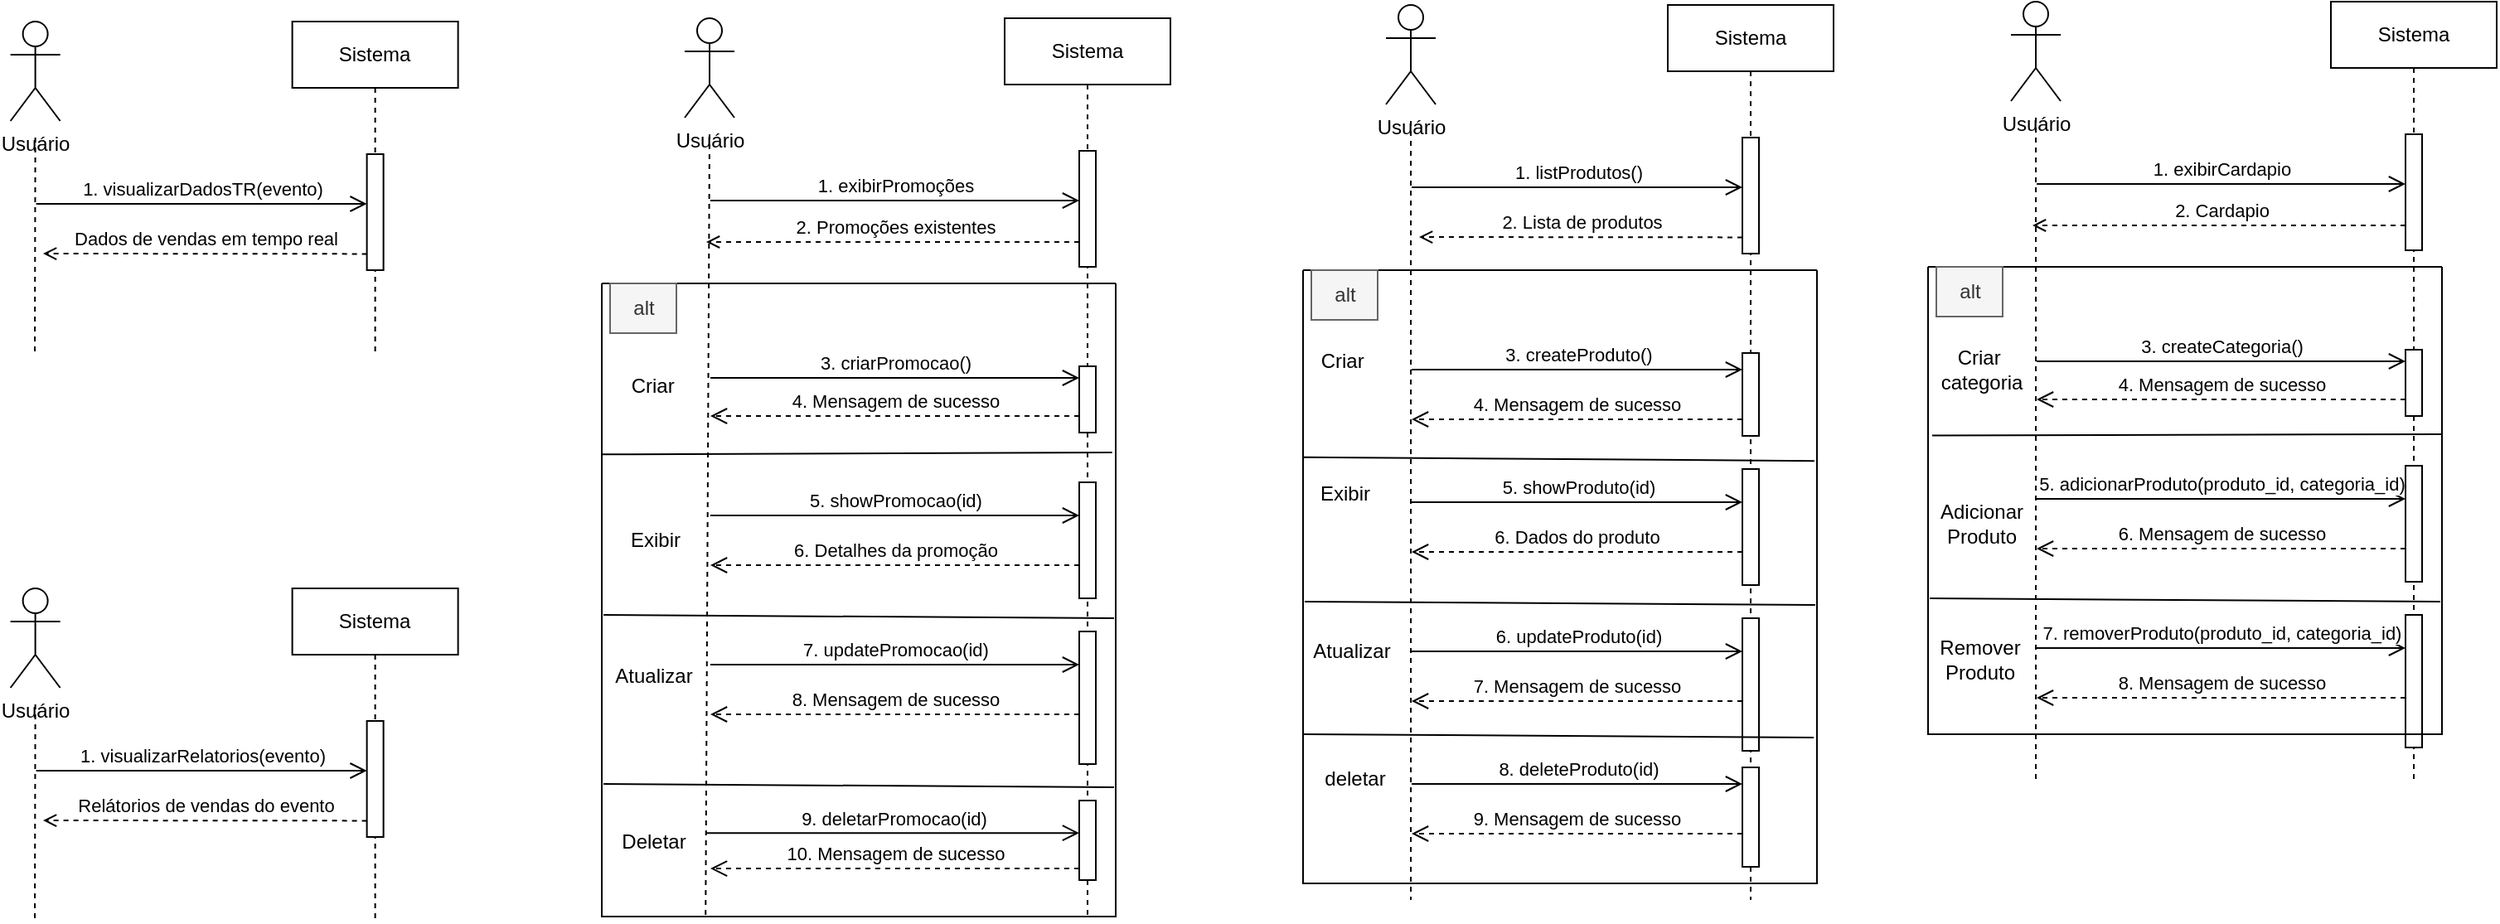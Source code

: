 <mxfile version="25.0.1">
  <diagram name="Page-1" id="2YBvvXClWsGukQMizWep">
    <mxGraphModel dx="2443" dy="858" grid="1" gridSize="10" guides="1" tooltips="1" connect="1" arrows="1" fold="1" page="1" pageScale="1" pageWidth="850" pageHeight="1100" math="0" shadow="0">
      <root>
        <mxCell id="0" />
        <mxCell id="1" parent="0" />
        <mxCell id="aM9ryv3xv72pqoxQDRHE-5" value="Sistema" style="shape=umlLifeline;perimeter=lifelinePerimeter;whiteSpace=wrap;html=1;container=0;dropTarget=0;collapsible=0;recursiveResize=0;outlineConnect=0;portConstraint=eastwest;newEdgeStyle={&quot;edgeStyle&quot;:&quot;elbowEdgeStyle&quot;,&quot;elbow&quot;:&quot;vertical&quot;,&quot;curved&quot;:0,&quot;rounded&quot;:0};" parent="1" vertex="1">
          <mxGeometry x="220" y="20" width="100" height="540" as="geometry" />
        </mxCell>
        <mxCell id="aM9ryv3xv72pqoxQDRHE-6" value="" style="html=1;points=[];perimeter=orthogonalPerimeter;outlineConnect=0;targetShapes=umlLifeline;portConstraint=eastwest;newEdgeStyle={&quot;edgeStyle&quot;:&quot;elbowEdgeStyle&quot;,&quot;elbow&quot;:&quot;vertical&quot;,&quot;curved&quot;:0,&quot;rounded&quot;:0};" parent="aM9ryv3xv72pqoxQDRHE-5" vertex="1">
          <mxGeometry x="45" y="80" width="10" height="70" as="geometry" />
        </mxCell>
        <mxCell id="7P23fWCcZTtkgC-bO-uN-14" value="" style="html=1;points=[];perimeter=orthogonalPerimeter;outlineConnect=0;targetShapes=umlLifeline;portConstraint=eastwest;newEdgeStyle={&quot;edgeStyle&quot;:&quot;elbowEdgeStyle&quot;,&quot;elbow&quot;:&quot;vertical&quot;,&quot;curved&quot;:0,&quot;rounded&quot;:0};" parent="aM9ryv3xv72pqoxQDRHE-5" vertex="1">
          <mxGeometry x="45" y="210" width="10" height="50" as="geometry" />
        </mxCell>
        <mxCell id="7P23fWCcZTtkgC-bO-uN-26" value="" style="html=1;points=[];perimeter=orthogonalPerimeter;outlineConnect=0;targetShapes=umlLifeline;portConstraint=eastwest;newEdgeStyle={&quot;edgeStyle&quot;:&quot;elbowEdgeStyle&quot;,&quot;elbow&quot;:&quot;vertical&quot;,&quot;curved&quot;:0,&quot;rounded&quot;:0};" parent="aM9ryv3xv72pqoxQDRHE-5" vertex="1">
          <mxGeometry x="45" y="370" width="10" height="80" as="geometry" />
        </mxCell>
        <mxCell id="7P23fWCcZTtkgC-bO-uN-30" value="" style="html=1;points=[];perimeter=orthogonalPerimeter;outlineConnect=0;targetShapes=umlLifeline;portConstraint=eastwest;newEdgeStyle={&quot;edgeStyle&quot;:&quot;elbowEdgeStyle&quot;,&quot;elbow&quot;:&quot;vertical&quot;,&quot;curved&quot;:0,&quot;rounded&quot;:0};" parent="aM9ryv3xv72pqoxQDRHE-5" vertex="1">
          <mxGeometry x="45" y="460" width="10" height="60" as="geometry" />
        </mxCell>
        <mxCell id="aM9ryv3xv72pqoxQDRHE-8" value="6. Dados do produto" style="html=1;verticalAlign=bottom;endArrow=open;dashed=1;endSize=8;edgeStyle=elbowEdgeStyle;elbow=vertical;curved=0;rounded=0;" parent="1" edge="1">
          <mxGeometry relative="1" as="geometry">
            <mxPoint x="65.5" y="350" as="targetPoint" />
            <Array as="points">
              <mxPoint x="185.5" y="350" />
            </Array>
            <mxPoint x="265" y="350" as="sourcePoint" />
          </mxGeometry>
        </mxCell>
        <mxCell id="aM9ryv3xv72pqoxQDRHE-10" value="5. showProduto(id)" style="html=1;verticalAlign=bottom;endArrow=open;endSize=8;edgeStyle=elbowEdgeStyle;elbow=vertical;curved=0;rounded=0;" parent="1" edge="1">
          <mxGeometry relative="1" as="geometry">
            <mxPoint x="265" y="320" as="targetPoint" />
            <Array as="points">
              <mxPoint x="175.5" y="320" />
            </Array>
            <mxPoint x="65.5" y="320" as="sourcePoint" />
          </mxGeometry>
        </mxCell>
        <mxCell id="7P23fWCcZTtkgC-bO-uN-1" value="Usuário&lt;div&gt;&lt;br&gt;&lt;/div&gt;" style="shape=umlActor;verticalLabelPosition=bottom;verticalAlign=top;html=1;outlineConnect=0;" parent="1" vertex="1">
          <mxGeometry x="50" y="20" width="30" height="60" as="geometry" />
        </mxCell>
        <mxCell id="7P23fWCcZTtkgC-bO-uN-5" value="" style="endArrow=none;dashed=1;html=1;rounded=0;" parent="1" edge="1">
          <mxGeometry width="50" height="50" relative="1" as="geometry">
            <mxPoint x="65" y="90" as="sourcePoint" />
            <mxPoint x="65" y="560" as="targetPoint" />
          </mxGeometry>
        </mxCell>
        <mxCell id="7P23fWCcZTtkgC-bO-uN-9" value="" style="html=1;points=[];perimeter=orthogonalPerimeter;outlineConnect=0;targetShapes=umlLifeline;portConstraint=eastwest;newEdgeStyle={&quot;edgeStyle&quot;:&quot;elbowEdgeStyle&quot;,&quot;elbow&quot;:&quot;vertical&quot;,&quot;curved&quot;:0,&quot;rounded&quot;:0};" parent="1" vertex="1">
          <mxGeometry x="265" y="300" width="10" height="70" as="geometry" />
        </mxCell>
        <mxCell id="7P23fWCcZTtkgC-bO-uN-13" value="1. listProdutos()" style="html=1;verticalAlign=bottom;endArrow=open;endSize=8;edgeStyle=elbowEdgeStyle;elbow=vertical;curved=0;rounded=0;" parent="1" edge="1">
          <mxGeometry relative="1" as="geometry">
            <mxPoint x="265" y="130" as="targetPoint" />
            <Array as="points">
              <mxPoint x="175.5" y="130" />
            </Array>
            <mxPoint x="65.5" y="130" as="sourcePoint" />
          </mxGeometry>
        </mxCell>
        <mxCell id="aM9ryv3xv72pqoxQDRHE-9" value="2. Lista de produtos" style="html=1;verticalAlign=bottom;endArrow=open;edgeStyle=elbowEdgeStyle;elbow=vertical;curved=0;rounded=0;dashed=1;endFill=0;" parent="1" edge="1">
          <mxGeometry relative="1" as="geometry">
            <mxPoint x="265" y="160.2" as="sourcePoint" />
            <Array as="points">
              <mxPoint x="60" y="160" />
            </Array>
            <mxPoint x="70" y="160" as="targetPoint" />
          </mxGeometry>
        </mxCell>
        <mxCell id="7P23fWCcZTtkgC-bO-uN-24" value="3. createProduto()" style="html=1;verticalAlign=bottom;endArrow=open;endSize=8;edgeStyle=elbowEdgeStyle;elbow=vertical;curved=0;rounded=0;" parent="1" edge="1">
          <mxGeometry relative="1" as="geometry">
            <mxPoint x="265" y="240" as="targetPoint" />
            <Array as="points">
              <mxPoint x="175.5" y="240" />
            </Array>
            <mxPoint x="65.5" y="240" as="sourcePoint" />
          </mxGeometry>
        </mxCell>
        <mxCell id="7P23fWCcZTtkgC-bO-uN-25" value="4. Mensagem de sucesso" style="html=1;verticalAlign=bottom;endArrow=open;dashed=1;endSize=8;edgeStyle=elbowEdgeStyle;elbow=vertical;curved=0;rounded=0;" parent="1" edge="1">
          <mxGeometry relative="1" as="geometry">
            <mxPoint x="65.5" y="270" as="targetPoint" />
            <Array as="points">
              <mxPoint x="185.5" y="270" />
            </Array>
            <mxPoint x="265" y="270" as="sourcePoint" />
          </mxGeometry>
        </mxCell>
        <mxCell id="7P23fWCcZTtkgC-bO-uN-27" value="6. updateProduto(id)" style="html=1;verticalAlign=bottom;endArrow=open;endSize=8;edgeStyle=elbowEdgeStyle;elbow=vertical;curved=0;rounded=0;" parent="1" edge="1">
          <mxGeometry relative="1" as="geometry">
            <mxPoint x="265" y="410" as="targetPoint" />
            <Array as="points">
              <mxPoint x="175.5" y="410" />
            </Array>
            <mxPoint x="65.5" y="410" as="sourcePoint" />
          </mxGeometry>
        </mxCell>
        <mxCell id="7P23fWCcZTtkgC-bO-uN-28" value="7. Mensagem de sucesso" style="html=1;verticalAlign=bottom;endArrow=open;dashed=1;endSize=8;edgeStyle=elbowEdgeStyle;elbow=vertical;curved=0;rounded=0;" parent="1" edge="1">
          <mxGeometry relative="1" as="geometry">
            <mxPoint x="65.5" y="440" as="targetPoint" />
            <Array as="points">
              <mxPoint x="185.5" y="440" />
            </Array>
            <mxPoint x="265" y="440" as="sourcePoint" />
          </mxGeometry>
        </mxCell>
        <mxCell id="7P23fWCcZTtkgC-bO-uN-29" value="8. deleteProduto(id)" style="html=1;verticalAlign=bottom;endArrow=open;endSize=8;edgeStyle=elbowEdgeStyle;elbow=vertical;curved=0;rounded=0;" parent="1" edge="1">
          <mxGeometry relative="1" as="geometry">
            <mxPoint x="265" y="490" as="targetPoint" />
            <Array as="points">
              <mxPoint x="175.5" y="490" />
            </Array>
            <mxPoint x="65.5" y="490" as="sourcePoint" />
          </mxGeometry>
        </mxCell>
        <mxCell id="7P23fWCcZTtkgC-bO-uN-31" value="9.&amp;nbsp;Mensagem de sucesso" style="html=1;verticalAlign=bottom;endArrow=open;dashed=1;endSize=8;edgeStyle=elbowEdgeStyle;elbow=vertical;curved=0;rounded=0;" parent="1" edge="1">
          <mxGeometry relative="1" as="geometry">
            <mxPoint x="65.5" y="520" as="targetPoint" />
            <Array as="points">
              <mxPoint x="185.5" y="520" />
            </Array>
            <mxPoint x="265" y="520" as="sourcePoint" />
          </mxGeometry>
        </mxCell>
        <mxCell id="7P23fWCcZTtkgC-bO-uN-35" value="" style="swimlane;startSize=0;" parent="1" vertex="1">
          <mxGeometry y="180" width="310" height="370" as="geometry" />
        </mxCell>
        <mxCell id="7P23fWCcZTtkgC-bO-uN-36" value="alt" style="text;html=1;align=center;verticalAlign=middle;resizable=0;points=[];autosize=1;perimeterSpacing=1;fillColor=#f5f5f5;fontColor=#333333;strokeColor=#666666;" parent="7P23fWCcZTtkgC-bO-uN-35" vertex="1">
          <mxGeometry x="5" width="40" height="30" as="geometry" />
        </mxCell>
        <mxCell id="7P23fWCcZTtkgC-bO-uN-37" value="Criar&amp;nbsp;" style="text;html=1;align=center;verticalAlign=middle;resizable=0;points=[];autosize=1;strokeColor=none;fillColor=none;" parent="7P23fWCcZTtkgC-bO-uN-35" vertex="1">
          <mxGeometry y="40" width="50" height="30" as="geometry" />
        </mxCell>
        <mxCell id="7P23fWCcZTtkgC-bO-uN-40" value="" style="endArrow=none;html=1;rounded=0;exitX=-0.001;exitY=0.305;exitDx=0;exitDy=0;exitPerimeter=0;entryX=0.995;entryY=0.311;entryDx=0;entryDy=0;entryPerimeter=0;" parent="7P23fWCcZTtkgC-bO-uN-35" edge="1">
          <mxGeometry width="50" height="50" relative="1" as="geometry">
            <mxPoint x="1" y="200" as="sourcePoint" />
            <mxPoint x="309" y="202" as="targetPoint" />
          </mxGeometry>
        </mxCell>
        <mxCell id="7P23fWCcZTtkgC-bO-uN-41" value="" style="endArrow=none;html=1;rounded=0;exitX=-0.001;exitY=0.305;exitDx=0;exitDy=0;exitPerimeter=0;entryX=0.995;entryY=0.311;entryDx=0;entryDy=0;entryPerimeter=0;" parent="7P23fWCcZTtkgC-bO-uN-35" edge="1">
          <mxGeometry width="50" height="50" relative="1" as="geometry">
            <mxPoint y="280" as="sourcePoint" />
            <mxPoint x="308" y="282" as="targetPoint" />
          </mxGeometry>
        </mxCell>
        <mxCell id="7P23fWCcZTtkgC-bO-uN-42" value="Exibir" style="text;html=1;align=center;verticalAlign=middle;resizable=0;points=[];autosize=1;strokeColor=none;fillColor=none;" parent="7P23fWCcZTtkgC-bO-uN-35" vertex="1">
          <mxGeometry y="120" width="50" height="30" as="geometry" />
        </mxCell>
        <mxCell id="7P23fWCcZTtkgC-bO-uN-43" value="Atualizar" style="text;html=1;align=center;verticalAlign=middle;resizable=0;points=[];autosize=1;strokeColor=none;fillColor=none;" parent="7P23fWCcZTtkgC-bO-uN-35" vertex="1">
          <mxGeometry x="-6" y="215" width="70" height="30" as="geometry" />
        </mxCell>
        <mxCell id="7P23fWCcZTtkgC-bO-uN-44" value="deletar" style="text;html=1;align=center;verticalAlign=middle;resizable=0;points=[];autosize=1;strokeColor=none;fillColor=none;" parent="7P23fWCcZTtkgC-bO-uN-35" vertex="1">
          <mxGeometry x="1" y="292" width="60" height="30" as="geometry" />
        </mxCell>
        <mxCell id="7P23fWCcZTtkgC-bO-uN-38" value="" style="endArrow=none;html=1;rounded=0;exitX=-0.001;exitY=0.305;exitDx=0;exitDy=0;exitPerimeter=0;entryX=0.995;entryY=0.311;entryDx=0;entryDy=0;entryPerimeter=0;" parent="1" source="7P23fWCcZTtkgC-bO-uN-35" target="7P23fWCcZTtkgC-bO-uN-35" edge="1">
          <mxGeometry width="50" height="50" relative="1" as="geometry">
            <mxPoint x="5" y="310" as="sourcePoint" />
            <mxPoint x="55" y="260" as="targetPoint" />
          </mxGeometry>
        </mxCell>
        <mxCell id="7P23fWCcZTtkgC-bO-uN-45" value="Sistema" style="shape=umlLifeline;perimeter=lifelinePerimeter;whiteSpace=wrap;html=1;container=0;dropTarget=0;collapsible=0;recursiveResize=0;outlineConnect=0;portConstraint=eastwest;newEdgeStyle={&quot;edgeStyle&quot;:&quot;elbowEdgeStyle&quot;,&quot;elbow&quot;:&quot;vertical&quot;,&quot;curved&quot;:0,&quot;rounded&quot;:0};" parent="1" vertex="1">
          <mxGeometry x="620" y="18" width="100" height="472" as="geometry" />
        </mxCell>
        <mxCell id="7P23fWCcZTtkgC-bO-uN-46" value="" style="html=1;points=[];perimeter=orthogonalPerimeter;outlineConnect=0;targetShapes=umlLifeline;portConstraint=eastwest;newEdgeStyle={&quot;edgeStyle&quot;:&quot;elbowEdgeStyle&quot;,&quot;elbow&quot;:&quot;vertical&quot;,&quot;curved&quot;:0,&quot;rounded&quot;:0};" parent="7P23fWCcZTtkgC-bO-uN-45" vertex="1">
          <mxGeometry x="45" y="80" width="10" height="70" as="geometry" />
        </mxCell>
        <mxCell id="7P23fWCcZTtkgC-bO-uN-47" value="" style="html=1;points=[];perimeter=orthogonalPerimeter;outlineConnect=0;targetShapes=umlLifeline;portConstraint=eastwest;newEdgeStyle={&quot;edgeStyle&quot;:&quot;elbowEdgeStyle&quot;,&quot;elbow&quot;:&quot;vertical&quot;,&quot;curved&quot;:0,&quot;rounded&quot;:0};" parent="7P23fWCcZTtkgC-bO-uN-45" vertex="1">
          <mxGeometry x="45" y="210" width="10" height="40" as="geometry" />
        </mxCell>
        <mxCell id="7P23fWCcZTtkgC-bO-uN-48" value="" style="html=1;points=[];perimeter=orthogonalPerimeter;outlineConnect=0;targetShapes=umlLifeline;portConstraint=eastwest;newEdgeStyle={&quot;edgeStyle&quot;:&quot;elbowEdgeStyle&quot;,&quot;elbow&quot;:&quot;vertical&quot;,&quot;curved&quot;:0,&quot;rounded&quot;:0};" parent="7P23fWCcZTtkgC-bO-uN-45" vertex="1">
          <mxGeometry x="45" y="370" width="10" height="80" as="geometry" />
        </mxCell>
        <mxCell id="7P23fWCcZTtkgC-bO-uN-50" value="6. Mensagem de sucesso" style="html=1;verticalAlign=bottom;endArrow=open;dashed=1;endSize=8;edgeStyle=elbowEdgeStyle;elbow=vertical;curved=0;rounded=0;" parent="1" source="7P23fWCcZTtkgC-bO-uN-54" edge="1">
          <mxGeometry relative="1" as="geometry">
            <mxPoint x="442.5" y="348" as="targetPoint" />
            <Array as="points">
              <mxPoint x="562.5" y="348" />
            </Array>
            <mxPoint x="642" y="348" as="sourcePoint" />
          </mxGeometry>
        </mxCell>
        <mxCell id="7P23fWCcZTtkgC-bO-uN-51" value="5. adicionarProduto(produto_id, categoria_id)" style="html=1;verticalAlign=bottom;endArrow=open;endSize=8;edgeStyle=elbowEdgeStyle;elbow=vertical;curved=0;rounded=0;" parent="1" target="7P23fWCcZTtkgC-bO-uN-54" edge="1">
          <mxGeometry relative="1" as="geometry">
            <mxPoint x="642" y="318" as="targetPoint" />
            <Array as="points">
              <mxPoint x="552.5" y="318" />
            </Array>
            <mxPoint x="442.5" y="318" as="sourcePoint" />
          </mxGeometry>
        </mxCell>
        <mxCell id="7P23fWCcZTtkgC-bO-uN-52" value="Usuário&lt;div&gt;&lt;br&gt;&lt;/div&gt;" style="shape=umlActor;verticalLabelPosition=bottom;verticalAlign=top;html=1;outlineConnect=0;" parent="1" vertex="1">
          <mxGeometry x="427" y="18" width="30" height="60" as="geometry" />
        </mxCell>
        <mxCell id="7P23fWCcZTtkgC-bO-uN-53" value="" style="endArrow=none;dashed=1;html=1;rounded=0;" parent="1" edge="1">
          <mxGeometry width="50" height="50" relative="1" as="geometry">
            <mxPoint x="442" y="88" as="sourcePoint" />
            <mxPoint x="442" y="490" as="targetPoint" />
          </mxGeometry>
        </mxCell>
        <mxCell id="7P23fWCcZTtkgC-bO-uN-55" value="1. exibirCardapio" style="html=1;verticalAlign=bottom;endArrow=open;endSize=8;edgeStyle=elbowEdgeStyle;elbow=vertical;curved=0;rounded=0;" parent="1" target="7P23fWCcZTtkgC-bO-uN-46" edge="1">
          <mxGeometry x="0.003" relative="1" as="geometry">
            <mxPoint x="642" y="128" as="targetPoint" />
            <Array as="points">
              <mxPoint x="552.5" y="128" />
            </Array>
            <mxPoint x="442.5" y="128" as="sourcePoint" />
            <mxPoint as="offset" />
          </mxGeometry>
        </mxCell>
        <mxCell id="7P23fWCcZTtkgC-bO-uN-57" value="3. createCategoria()" style="html=1;verticalAlign=bottom;endArrow=open;endSize=8;edgeStyle=elbowEdgeStyle;elbow=vertical;curved=0;rounded=0;" parent="1" edge="1">
          <mxGeometry relative="1" as="geometry">
            <mxPoint x="665" y="235" as="targetPoint" />
            <Array as="points">
              <mxPoint x="552.5" y="235" />
            </Array>
            <mxPoint x="442.5" y="235" as="sourcePoint" />
          </mxGeometry>
        </mxCell>
        <mxCell id="7P23fWCcZTtkgC-bO-uN-58" value="4. Mensagem de sucesso" style="html=1;verticalAlign=bottom;endArrow=open;dashed=1;endSize=8;edgeStyle=elbowEdgeStyle;elbow=vertical;curved=0;rounded=0;" parent="1" edge="1">
          <mxGeometry relative="1" as="geometry">
            <mxPoint x="442.5" y="258" as="targetPoint" />
            <Array as="points">
              <mxPoint x="562.5" y="258" />
            </Array>
            <mxPoint x="665" y="258" as="sourcePoint" />
          </mxGeometry>
        </mxCell>
        <mxCell id="7P23fWCcZTtkgC-bO-uN-59" value="7. removerProduto(produto_id, categoria_id)" style="html=1;verticalAlign=bottom;endArrow=open;endSize=8;edgeStyle=elbowEdgeStyle;elbow=horizontal;curved=0;rounded=0;" parent="1" target="7P23fWCcZTtkgC-bO-uN-48" edge="1">
          <mxGeometry relative="1" as="geometry">
            <mxPoint x="642" y="408" as="targetPoint" />
            <Array as="points">
              <mxPoint x="552.5" y="408" />
            </Array>
            <mxPoint x="442.5" y="408" as="sourcePoint" />
          </mxGeometry>
        </mxCell>
        <mxCell id="7P23fWCcZTtkgC-bO-uN-60" value="8. Mensagem de sucesso" style="html=1;verticalAlign=bottom;endArrow=open;dashed=1;endSize=8;edgeStyle=elbowEdgeStyle;elbow=vertical;curved=0;rounded=0;" parent="1" source="7P23fWCcZTtkgC-bO-uN-48" edge="1">
          <mxGeometry relative="1" as="geometry">
            <mxPoint x="442.5" y="438" as="targetPoint" />
            <Array as="points">
              <mxPoint x="562.5" y="438" />
            </Array>
            <mxPoint x="642" y="438" as="sourcePoint" />
          </mxGeometry>
        </mxCell>
        <mxCell id="7P23fWCcZTtkgC-bO-uN-63" value="" style="swimlane;startSize=0;" parent="1" vertex="1">
          <mxGeometry x="377" y="178" width="310" height="282" as="geometry" />
        </mxCell>
        <mxCell id="7P23fWCcZTtkgC-bO-uN-64" value="alt" style="text;html=1;align=center;verticalAlign=middle;resizable=0;points=[];autosize=1;perimeterSpacing=1;fillColor=#f5f5f5;fontColor=#333333;strokeColor=#666666;" parent="7P23fWCcZTtkgC-bO-uN-63" vertex="1">
          <mxGeometry x="5" width="40" height="30" as="geometry" />
        </mxCell>
        <mxCell id="7P23fWCcZTtkgC-bO-uN-65" value="Criar&amp;nbsp;&lt;div&gt;categoria&lt;/div&gt;" style="text;html=1;align=center;verticalAlign=middle;resizable=0;points=[];autosize=1;strokeColor=none;fillColor=none;" parent="7P23fWCcZTtkgC-bO-uN-63" vertex="1">
          <mxGeometry x="-3" y="42" width="70" height="40" as="geometry" />
        </mxCell>
        <mxCell id="7P23fWCcZTtkgC-bO-uN-66" value="" style="endArrow=none;html=1;rounded=0;exitX=-0.001;exitY=0.305;exitDx=0;exitDy=0;exitPerimeter=0;entryX=0.995;entryY=0.311;entryDx=0;entryDy=0;entryPerimeter=0;" parent="7P23fWCcZTtkgC-bO-uN-63" edge="1">
          <mxGeometry width="50" height="50" relative="1" as="geometry">
            <mxPoint x="1" y="200" as="sourcePoint" />
            <mxPoint x="309" y="202" as="targetPoint" />
          </mxGeometry>
        </mxCell>
        <mxCell id="7P23fWCcZTtkgC-bO-uN-68" value="Adicionar&lt;div&gt;Produto&lt;/div&gt;" style="text;html=1;align=center;verticalAlign=middle;resizable=0;points=[];autosize=1;strokeColor=none;fillColor=none;" parent="7P23fWCcZTtkgC-bO-uN-63" vertex="1">
          <mxGeometry x="-3" y="135" width="70" height="40" as="geometry" />
        </mxCell>
        <mxCell id="7P23fWCcZTtkgC-bO-uN-69" value="Remover&lt;div&gt;Produto&lt;/div&gt;" style="text;html=1;align=center;verticalAlign=middle;resizable=0;points=[];autosize=1;strokeColor=none;fillColor=none;" parent="7P23fWCcZTtkgC-bO-uN-63" vertex="1">
          <mxGeometry x="-4" y="217" width="70" height="40" as="geometry" />
        </mxCell>
        <mxCell id="7P23fWCcZTtkgC-bO-uN-54" value="" style="html=1;points=[];perimeter=orthogonalPerimeter;outlineConnect=0;targetShapes=umlLifeline;portConstraint=eastwest;newEdgeStyle={&quot;edgeStyle&quot;:&quot;elbowEdgeStyle&quot;,&quot;elbow&quot;:&quot;vertical&quot;,&quot;curved&quot;:0,&quot;rounded&quot;:0};" parent="7P23fWCcZTtkgC-bO-uN-63" vertex="1">
          <mxGeometry x="288" y="120" width="10" height="70" as="geometry" />
        </mxCell>
        <mxCell id="7P23fWCcZTtkgC-bO-uN-71" value="" style="endArrow=none;html=1;rounded=0;exitX=0.008;exitY=0.361;exitDx=0;exitDy=0;exitPerimeter=0;entryX=1.001;entryY=0.358;entryDx=0;entryDy=0;entryPerimeter=0;" parent="1" source="7P23fWCcZTtkgC-bO-uN-63" target="7P23fWCcZTtkgC-bO-uN-63" edge="1">
          <mxGeometry width="50" height="50" relative="1" as="geometry">
            <mxPoint x="382" y="308" as="sourcePoint" />
            <mxPoint x="432" y="258" as="targetPoint" />
          </mxGeometry>
        </mxCell>
        <mxCell id="7P23fWCcZTtkgC-bO-uN-75" value="" style="endArrow=open;html=1;rounded=0;dashed=1;endFill=0;" parent="1" edge="1">
          <mxGeometry width="50" height="50" relative="1" as="geometry">
            <mxPoint x="665" y="153" as="sourcePoint" />
            <mxPoint x="440" y="153" as="targetPoint" />
            <Array as="points">
              <mxPoint x="490" y="153" />
            </Array>
          </mxGeometry>
        </mxCell>
        <mxCell id="7P23fWCcZTtkgC-bO-uN-76" value="2. Cardapio" style="edgeLabel;html=1;align=center;verticalAlign=middle;resizable=0;points=[];" parent="7P23fWCcZTtkgC-bO-uN-75" connectable="0" vertex="1">
          <mxGeometry x="0.073" y="-2" relative="1" as="geometry">
            <mxPoint x="9" y="-7" as="offset" />
          </mxGeometry>
        </mxCell>
        <mxCell id="7P23fWCcZTtkgC-bO-uN-77" value="Sistema" style="shape=umlLifeline;perimeter=lifelinePerimeter;whiteSpace=wrap;html=1;container=0;dropTarget=0;collapsible=0;recursiveResize=0;outlineConnect=0;portConstraint=eastwest;newEdgeStyle={&quot;edgeStyle&quot;:&quot;elbowEdgeStyle&quot;,&quot;elbow&quot;:&quot;vertical&quot;,&quot;curved&quot;:0,&quot;rounded&quot;:0};" parent="1" vertex="1">
          <mxGeometry x="-609.69" y="30" width="100" height="200" as="geometry" />
        </mxCell>
        <mxCell id="7P23fWCcZTtkgC-bO-uN-78" value="" style="html=1;points=[];perimeter=orthogonalPerimeter;outlineConnect=0;targetShapes=umlLifeline;portConstraint=eastwest;newEdgeStyle={&quot;edgeStyle&quot;:&quot;elbowEdgeStyle&quot;,&quot;elbow&quot;:&quot;vertical&quot;,&quot;curved&quot;:0,&quot;rounded&quot;:0};" parent="7P23fWCcZTtkgC-bO-uN-77" vertex="1">
          <mxGeometry x="45" y="80" width="10" height="70" as="geometry" />
        </mxCell>
        <mxCell id="7P23fWCcZTtkgC-bO-uN-84" value="Usuário&lt;div&gt;&lt;br&gt;&lt;/div&gt;" style="shape=umlActor;verticalLabelPosition=bottom;verticalAlign=top;html=1;outlineConnect=0;" parent="1" vertex="1">
          <mxGeometry x="-779.69" y="30" width="30" height="60" as="geometry" />
        </mxCell>
        <mxCell id="7P23fWCcZTtkgC-bO-uN-85" value="" style="endArrow=none;dashed=1;html=1;rounded=0;" parent="1" edge="1">
          <mxGeometry width="50" height="50" relative="1" as="geometry">
            <mxPoint x="-764.69" y="100" as="sourcePoint" />
            <mxPoint x="-765" y="230" as="targetPoint" />
          </mxGeometry>
        </mxCell>
        <mxCell id="7P23fWCcZTtkgC-bO-uN-87" value="1. visualizarDadosTR(evento)" style="html=1;verticalAlign=bottom;endArrow=open;endSize=8;edgeStyle=elbowEdgeStyle;elbow=horizontal;curved=0;rounded=0;" parent="1" edge="1">
          <mxGeometry x="0.003" relative="1" as="geometry">
            <mxPoint x="-564.69" y="140" as="targetPoint" />
            <Array as="points">
              <mxPoint x="-654.19" y="140" />
            </Array>
            <mxPoint x="-764.19" y="140" as="sourcePoint" />
            <mxPoint as="offset" />
          </mxGeometry>
        </mxCell>
        <mxCell id="7P23fWCcZTtkgC-bO-uN-88" value="Dados de vendas em tempo real" style="html=1;verticalAlign=bottom;endArrow=open;edgeStyle=elbowEdgeStyle;elbow=vertical;curved=0;rounded=0;dashed=1;endFill=0;" parent="1" edge="1">
          <mxGeometry relative="1" as="geometry">
            <mxPoint x="-564.69" y="170.2" as="sourcePoint" />
            <Array as="points">
              <mxPoint x="-769.69" y="170" />
            </Array>
            <mxPoint x="-760" y="170" as="targetPoint" />
          </mxGeometry>
        </mxCell>
        <mxCell id="7P23fWCcZTtkgC-bO-uN-104" value="Sistema" style="shape=umlLifeline;perimeter=lifelinePerimeter;whiteSpace=wrap;html=1;container=0;dropTarget=0;collapsible=0;recursiveResize=0;outlineConnect=0;portConstraint=eastwest;newEdgeStyle={&quot;edgeStyle&quot;:&quot;elbowEdgeStyle&quot;,&quot;elbow&quot;:&quot;vertical&quot;,&quot;curved&quot;:0,&quot;rounded&quot;:0};" parent="1" vertex="1">
          <mxGeometry x="-180" y="28" width="100" height="542" as="geometry" />
        </mxCell>
        <mxCell id="7P23fWCcZTtkgC-bO-uN-105" value="" style="html=1;points=[];perimeter=orthogonalPerimeter;outlineConnect=0;targetShapes=umlLifeline;portConstraint=eastwest;newEdgeStyle={&quot;edgeStyle&quot;:&quot;elbowEdgeStyle&quot;,&quot;elbow&quot;:&quot;vertical&quot;,&quot;curved&quot;:0,&quot;rounded&quot;:0};" parent="7P23fWCcZTtkgC-bO-uN-104" vertex="1">
          <mxGeometry x="45" y="80" width="10" height="70" as="geometry" />
        </mxCell>
        <mxCell id="7P23fWCcZTtkgC-bO-uN-106" value="" style="html=1;points=[];perimeter=orthogonalPerimeter;outlineConnect=0;targetShapes=umlLifeline;portConstraint=eastwest;newEdgeStyle={&quot;edgeStyle&quot;:&quot;elbowEdgeStyle&quot;,&quot;elbow&quot;:&quot;vertical&quot;,&quot;curved&quot;:0,&quot;rounded&quot;:0};" parent="7P23fWCcZTtkgC-bO-uN-104" vertex="1">
          <mxGeometry x="45" y="210" width="10" height="40" as="geometry" />
        </mxCell>
        <mxCell id="7P23fWCcZTtkgC-bO-uN-107" value="" style="html=1;points=[];perimeter=orthogonalPerimeter;outlineConnect=0;targetShapes=umlLifeline;portConstraint=eastwest;newEdgeStyle={&quot;edgeStyle&quot;:&quot;elbowEdgeStyle&quot;,&quot;elbow&quot;:&quot;vertical&quot;,&quot;curved&quot;:0,&quot;rounded&quot;:0};" parent="7P23fWCcZTtkgC-bO-uN-104" vertex="1">
          <mxGeometry x="45" y="370" width="10" height="80" as="geometry" />
        </mxCell>
        <mxCell id="7P23fWCcZTtkgC-bO-uN-108" value="6. Detalhes da promoção" style="html=1;verticalAlign=bottom;endArrow=open;dashed=1;endSize=8;edgeStyle=elbowEdgeStyle;elbow=vertical;curved=0;rounded=0;" parent="1" source="7P23fWCcZTtkgC-bO-uN-123" edge="1">
          <mxGeometry relative="1" as="geometry">
            <mxPoint x="-357.5" y="358" as="targetPoint" />
            <Array as="points">
              <mxPoint x="-237.5" y="358" />
            </Array>
            <mxPoint x="-158" y="358" as="sourcePoint" />
          </mxGeometry>
        </mxCell>
        <mxCell id="7P23fWCcZTtkgC-bO-uN-109" value="5. showPromocao(id)" style="html=1;verticalAlign=bottom;endArrow=open;endSize=8;edgeStyle=elbowEdgeStyle;elbow=vertical;curved=0;rounded=0;" parent="1" target="7P23fWCcZTtkgC-bO-uN-123" edge="1">
          <mxGeometry relative="1" as="geometry">
            <mxPoint x="-158" y="328" as="targetPoint" />
            <Array as="points">
              <mxPoint x="-247.5" y="328" />
            </Array>
            <mxPoint x="-357.5" y="328" as="sourcePoint" />
          </mxGeometry>
        </mxCell>
        <mxCell id="7P23fWCcZTtkgC-bO-uN-110" value="Usuário&lt;div&gt;&lt;br&gt;&lt;/div&gt;" style="shape=umlActor;verticalLabelPosition=bottom;verticalAlign=top;html=1;outlineConnect=0;" parent="1" vertex="1">
          <mxGeometry x="-373" y="28" width="30" height="60" as="geometry" />
        </mxCell>
        <mxCell id="7P23fWCcZTtkgC-bO-uN-111" value="" style="endArrow=none;dashed=1;html=1;rounded=0;entryX=0.202;entryY=1.001;entryDx=0;entryDy=0;entryPerimeter=0;" parent="1" target="7P23fWCcZTtkgC-bO-uN-117" edge="1">
          <mxGeometry width="50" height="50" relative="1" as="geometry">
            <mxPoint x="-358" y="98" as="sourcePoint" />
            <mxPoint x="-358" y="500" as="targetPoint" />
          </mxGeometry>
        </mxCell>
        <mxCell id="7P23fWCcZTtkgC-bO-uN-112" value="1. exibirPromoções" style="html=1;verticalAlign=bottom;endArrow=open;endSize=8;edgeStyle=elbowEdgeStyle;elbow=vertical;curved=0;rounded=0;" parent="1" target="7P23fWCcZTtkgC-bO-uN-105" edge="1">
          <mxGeometry x="0.004" relative="1" as="geometry">
            <mxPoint x="-158" y="138" as="targetPoint" />
            <Array as="points">
              <mxPoint x="-247.5" y="138" />
            </Array>
            <mxPoint x="-357.5" y="138" as="sourcePoint" />
            <mxPoint as="offset" />
          </mxGeometry>
        </mxCell>
        <mxCell id="7P23fWCcZTtkgC-bO-uN-113" value="3. criarPromocao()" style="html=1;verticalAlign=bottom;endArrow=open;endSize=8;edgeStyle=elbowEdgeStyle;elbow=vertical;curved=0;rounded=0;" parent="1" edge="1">
          <mxGeometry x="0.004" relative="1" as="geometry">
            <mxPoint x="-135" y="245" as="targetPoint" />
            <Array as="points">
              <mxPoint x="-247.5" y="245" />
            </Array>
            <mxPoint x="-357.5" y="245" as="sourcePoint" />
            <mxPoint as="offset" />
          </mxGeometry>
        </mxCell>
        <mxCell id="7P23fWCcZTtkgC-bO-uN-114" value="4. Mensagem de sucesso" style="html=1;verticalAlign=bottom;endArrow=open;dashed=1;endSize=8;edgeStyle=elbowEdgeStyle;elbow=vertical;curved=0;rounded=0;" parent="1" edge="1">
          <mxGeometry relative="1" as="geometry">
            <mxPoint x="-357.5" y="268" as="targetPoint" />
            <Array as="points">
              <mxPoint x="-237.5" y="268" />
            </Array>
            <mxPoint x="-135" y="268" as="sourcePoint" />
          </mxGeometry>
        </mxCell>
        <mxCell id="7P23fWCcZTtkgC-bO-uN-115" value="7. updatePromocao(id)" style="html=1;verticalAlign=bottom;endArrow=open;endSize=8;edgeStyle=elbowEdgeStyle;elbow=horizontal;curved=0;rounded=0;" parent="1" target="7P23fWCcZTtkgC-bO-uN-107" edge="1">
          <mxGeometry relative="1" as="geometry">
            <mxPoint x="-158" y="418" as="targetPoint" />
            <Array as="points">
              <mxPoint x="-247.5" y="418" />
            </Array>
            <mxPoint x="-357.5" y="418" as="sourcePoint" />
          </mxGeometry>
        </mxCell>
        <mxCell id="7P23fWCcZTtkgC-bO-uN-116" value="8. Mensagem de sucesso" style="html=1;verticalAlign=bottom;endArrow=open;dashed=1;endSize=8;edgeStyle=elbowEdgeStyle;elbow=vertical;curved=0;rounded=0;" parent="1" source="7P23fWCcZTtkgC-bO-uN-107" edge="1">
          <mxGeometry relative="1" as="geometry">
            <mxPoint x="-357.5" y="448" as="targetPoint" />
            <Array as="points">
              <mxPoint x="-237.5" y="448" />
            </Array>
            <mxPoint x="-158" y="448" as="sourcePoint" />
          </mxGeometry>
        </mxCell>
        <mxCell id="7P23fWCcZTtkgC-bO-uN-117" value="" style="swimlane;startSize=0;" parent="1" vertex="1">
          <mxGeometry x="-423" y="188" width="310" height="382" as="geometry" />
        </mxCell>
        <mxCell id="7P23fWCcZTtkgC-bO-uN-118" value="alt" style="text;html=1;align=center;verticalAlign=middle;resizable=0;points=[];autosize=1;perimeterSpacing=1;fillColor=#f5f5f5;fontColor=#333333;strokeColor=#666666;" parent="7P23fWCcZTtkgC-bO-uN-117" vertex="1">
          <mxGeometry x="5" width="40" height="30" as="geometry" />
        </mxCell>
        <mxCell id="7P23fWCcZTtkgC-bO-uN-119" value="Criar&amp;nbsp;" style="text;html=1;align=center;verticalAlign=middle;resizable=0;points=[];autosize=1;strokeColor=none;fillColor=none;" parent="7P23fWCcZTtkgC-bO-uN-117" vertex="1">
          <mxGeometry x="7" y="47" width="50" height="30" as="geometry" />
        </mxCell>
        <mxCell id="7P23fWCcZTtkgC-bO-uN-120" value="" style="endArrow=none;html=1;rounded=0;exitX=-0.001;exitY=0.305;exitDx=0;exitDy=0;exitPerimeter=0;entryX=0.995;entryY=0.311;entryDx=0;entryDy=0;entryPerimeter=0;" parent="7P23fWCcZTtkgC-bO-uN-117" edge="1">
          <mxGeometry width="50" height="50" relative="1" as="geometry">
            <mxPoint x="1" y="200" as="sourcePoint" />
            <mxPoint x="309" y="202" as="targetPoint" />
          </mxGeometry>
        </mxCell>
        <mxCell id="7P23fWCcZTtkgC-bO-uN-121" value="Exibir" style="text;html=1;align=center;verticalAlign=middle;resizable=0;points=[];autosize=1;strokeColor=none;fillColor=none;" parent="7P23fWCcZTtkgC-bO-uN-117" vertex="1">
          <mxGeometry x="7" y="140" width="50" height="30" as="geometry" />
        </mxCell>
        <mxCell id="7P23fWCcZTtkgC-bO-uN-122" value="Atualizar" style="text;html=1;align=center;verticalAlign=middle;resizable=0;points=[];autosize=1;strokeColor=none;fillColor=none;" parent="7P23fWCcZTtkgC-bO-uN-117" vertex="1">
          <mxGeometry x="-4" y="222" width="70" height="30" as="geometry" />
        </mxCell>
        <mxCell id="7P23fWCcZTtkgC-bO-uN-123" value="" style="html=1;points=[];perimeter=orthogonalPerimeter;outlineConnect=0;targetShapes=umlLifeline;portConstraint=eastwest;newEdgeStyle={&quot;edgeStyle&quot;:&quot;elbowEdgeStyle&quot;,&quot;elbow&quot;:&quot;vertical&quot;,&quot;curved&quot;:0,&quot;rounded&quot;:0};" parent="7P23fWCcZTtkgC-bO-uN-117" vertex="1">
          <mxGeometry x="288" y="120" width="10" height="70" as="geometry" />
        </mxCell>
        <mxCell id="7P23fWCcZTtkgC-bO-uN-124" value="" style="endArrow=none;html=1;rounded=0;exitX=0.008;exitY=0.361;exitDx=0;exitDy=0;exitPerimeter=0;entryX=1.001;entryY=0.358;entryDx=0;entryDy=0;entryPerimeter=0;" parent="7P23fWCcZTtkgC-bO-uN-117" edge="1">
          <mxGeometry width="50" height="50" relative="1" as="geometry">
            <mxPoint y="103.142" as="sourcePoint" />
            <mxPoint x="307.83" y="101.996" as="targetPoint" />
          </mxGeometry>
        </mxCell>
        <mxCell id="7P23fWCcZTtkgC-bO-uN-127" value="" style="endArrow=none;html=1;rounded=0;exitX=-0.001;exitY=0.305;exitDx=0;exitDy=0;exitPerimeter=0;entryX=0.995;entryY=0.311;entryDx=0;entryDy=0;entryPerimeter=0;" parent="7P23fWCcZTtkgC-bO-uN-117" edge="1">
          <mxGeometry width="50" height="50" relative="1" as="geometry">
            <mxPoint x="1" y="302" as="sourcePoint" />
            <mxPoint x="309" y="304" as="targetPoint" />
          </mxGeometry>
        </mxCell>
        <mxCell id="7P23fWCcZTtkgC-bO-uN-129" value="9. deletarPromocao(id)" style="html=1;verticalAlign=bottom;endArrow=open;endSize=8;edgeStyle=elbowEdgeStyle;elbow=vertical;curved=0;rounded=0;" parent="7P23fWCcZTtkgC-bO-uN-117" edge="1">
          <mxGeometry relative="1" as="geometry">
            <mxPoint x="288" y="331.58" as="targetPoint" />
            <Array as="points">
              <mxPoint x="167" y="331.58" />
            </Array>
            <mxPoint x="63" y="331.58" as="sourcePoint" />
          </mxGeometry>
        </mxCell>
        <mxCell id="7P23fWCcZTtkgC-bO-uN-130" value="" style="html=1;points=[];perimeter=orthogonalPerimeter;outlineConnect=0;targetShapes=umlLifeline;portConstraint=eastwest;newEdgeStyle={&quot;edgeStyle&quot;:&quot;elbowEdgeStyle&quot;,&quot;elbow&quot;:&quot;vertical&quot;,&quot;curved&quot;:0,&quot;rounded&quot;:0};" parent="7P23fWCcZTtkgC-bO-uN-117" vertex="1">
          <mxGeometry x="288" y="312" width="10" height="48" as="geometry" />
        </mxCell>
        <mxCell id="7P23fWCcZTtkgC-bO-uN-131" value="De&lt;span style=&quot;background-color: initial;&quot;&gt;letar&lt;/span&gt;" style="text;html=1;align=center;verticalAlign=middle;resizable=0;points=[];autosize=1;strokeColor=none;fillColor=none;" parent="7P23fWCcZTtkgC-bO-uN-117" vertex="1">
          <mxGeometry x="1" y="322" width="60" height="30" as="geometry" />
        </mxCell>
        <mxCell id="7P23fWCcZTtkgC-bO-uN-132" value="10. Mensagem de sucesso" style="html=1;verticalAlign=bottom;endArrow=open;dashed=1;endSize=8;edgeStyle=elbowEdgeStyle;elbow=vertical;curved=0;rounded=0;" parent="7P23fWCcZTtkgC-bO-uN-117" edge="1">
          <mxGeometry relative="1" as="geometry">
            <mxPoint x="65.5" y="353.05" as="targetPoint" />
            <Array as="points">
              <mxPoint x="185.5" y="353.05" />
            </Array>
            <mxPoint x="288" y="353.05" as="sourcePoint" />
          </mxGeometry>
        </mxCell>
        <mxCell id="7P23fWCcZTtkgC-bO-uN-125" value="" style="endArrow=open;html=1;rounded=0;dashed=1;endFill=0;" parent="1" edge="1">
          <mxGeometry width="50" height="50" relative="1" as="geometry">
            <mxPoint x="-135" y="163" as="sourcePoint" />
            <mxPoint x="-360" y="163" as="targetPoint" />
            <Array as="points">
              <mxPoint x="-310" y="163" />
            </Array>
          </mxGeometry>
        </mxCell>
        <mxCell id="7P23fWCcZTtkgC-bO-uN-126" value="2. Promoções existentes" style="edgeLabel;html=1;align=center;verticalAlign=middle;resizable=0;points=[];" parent="7P23fWCcZTtkgC-bO-uN-125" connectable="0" vertex="1">
          <mxGeometry x="0.073" y="-2" relative="1" as="geometry">
            <mxPoint x="9" y="-7" as="offset" />
          </mxGeometry>
        </mxCell>
        <mxCell id="7P23fWCcZTtkgC-bO-uN-133" value="Sistema" style="shape=umlLifeline;perimeter=lifelinePerimeter;whiteSpace=wrap;html=1;container=0;dropTarget=0;collapsible=0;recursiveResize=0;outlineConnect=0;portConstraint=eastwest;newEdgeStyle={&quot;edgeStyle&quot;:&quot;elbowEdgeStyle&quot;,&quot;elbow&quot;:&quot;vertical&quot;,&quot;curved&quot;:0,&quot;rounded&quot;:0};" parent="1" vertex="1">
          <mxGeometry x="-609.69" y="372" width="100" height="200" as="geometry" />
        </mxCell>
        <mxCell id="7P23fWCcZTtkgC-bO-uN-134" value="" style="html=1;points=[];perimeter=orthogonalPerimeter;outlineConnect=0;targetShapes=umlLifeline;portConstraint=eastwest;newEdgeStyle={&quot;edgeStyle&quot;:&quot;elbowEdgeStyle&quot;,&quot;elbow&quot;:&quot;vertical&quot;,&quot;curved&quot;:0,&quot;rounded&quot;:0};" parent="7P23fWCcZTtkgC-bO-uN-133" vertex="1">
          <mxGeometry x="45" y="80" width="10" height="70" as="geometry" />
        </mxCell>
        <mxCell id="7P23fWCcZTtkgC-bO-uN-135" value="Usuário&lt;div&gt;&lt;br&gt;&lt;/div&gt;" style="shape=umlActor;verticalLabelPosition=bottom;verticalAlign=top;html=1;outlineConnect=0;" parent="1" vertex="1">
          <mxGeometry x="-779.69" y="372" width="30" height="60" as="geometry" />
        </mxCell>
        <mxCell id="7P23fWCcZTtkgC-bO-uN-136" value="" style="endArrow=none;dashed=1;html=1;rounded=0;" parent="1" edge="1">
          <mxGeometry width="50" height="50" relative="1" as="geometry">
            <mxPoint x="-764.69" y="442" as="sourcePoint" />
            <mxPoint x="-765" y="572" as="targetPoint" />
          </mxGeometry>
        </mxCell>
        <mxCell id="7P23fWCcZTtkgC-bO-uN-137" value="1. visualizarRelatorios(evento)" style="html=1;verticalAlign=bottom;endArrow=open;endSize=8;edgeStyle=elbowEdgeStyle;elbow=horizontal;curved=0;rounded=0;" parent="1" edge="1">
          <mxGeometry x="0.003" relative="1" as="geometry">
            <mxPoint x="-564.69" y="482" as="targetPoint" />
            <Array as="points">
              <mxPoint x="-654.19" y="482" />
            </Array>
            <mxPoint x="-764.19" y="482" as="sourcePoint" />
            <mxPoint as="offset" />
          </mxGeometry>
        </mxCell>
        <mxCell id="7P23fWCcZTtkgC-bO-uN-138" value="Relátorios de vendas do evento" style="html=1;verticalAlign=bottom;endArrow=open;edgeStyle=elbowEdgeStyle;elbow=vertical;curved=0;rounded=0;dashed=1;endFill=0;" parent="1" edge="1">
          <mxGeometry relative="1" as="geometry">
            <mxPoint x="-564.69" y="512.2" as="sourcePoint" />
            <Array as="points">
              <mxPoint x="-769.69" y="512" />
            </Array>
            <mxPoint x="-760" y="512" as="targetPoint" />
          </mxGeometry>
        </mxCell>
      </root>
    </mxGraphModel>
  </diagram>
</mxfile>
